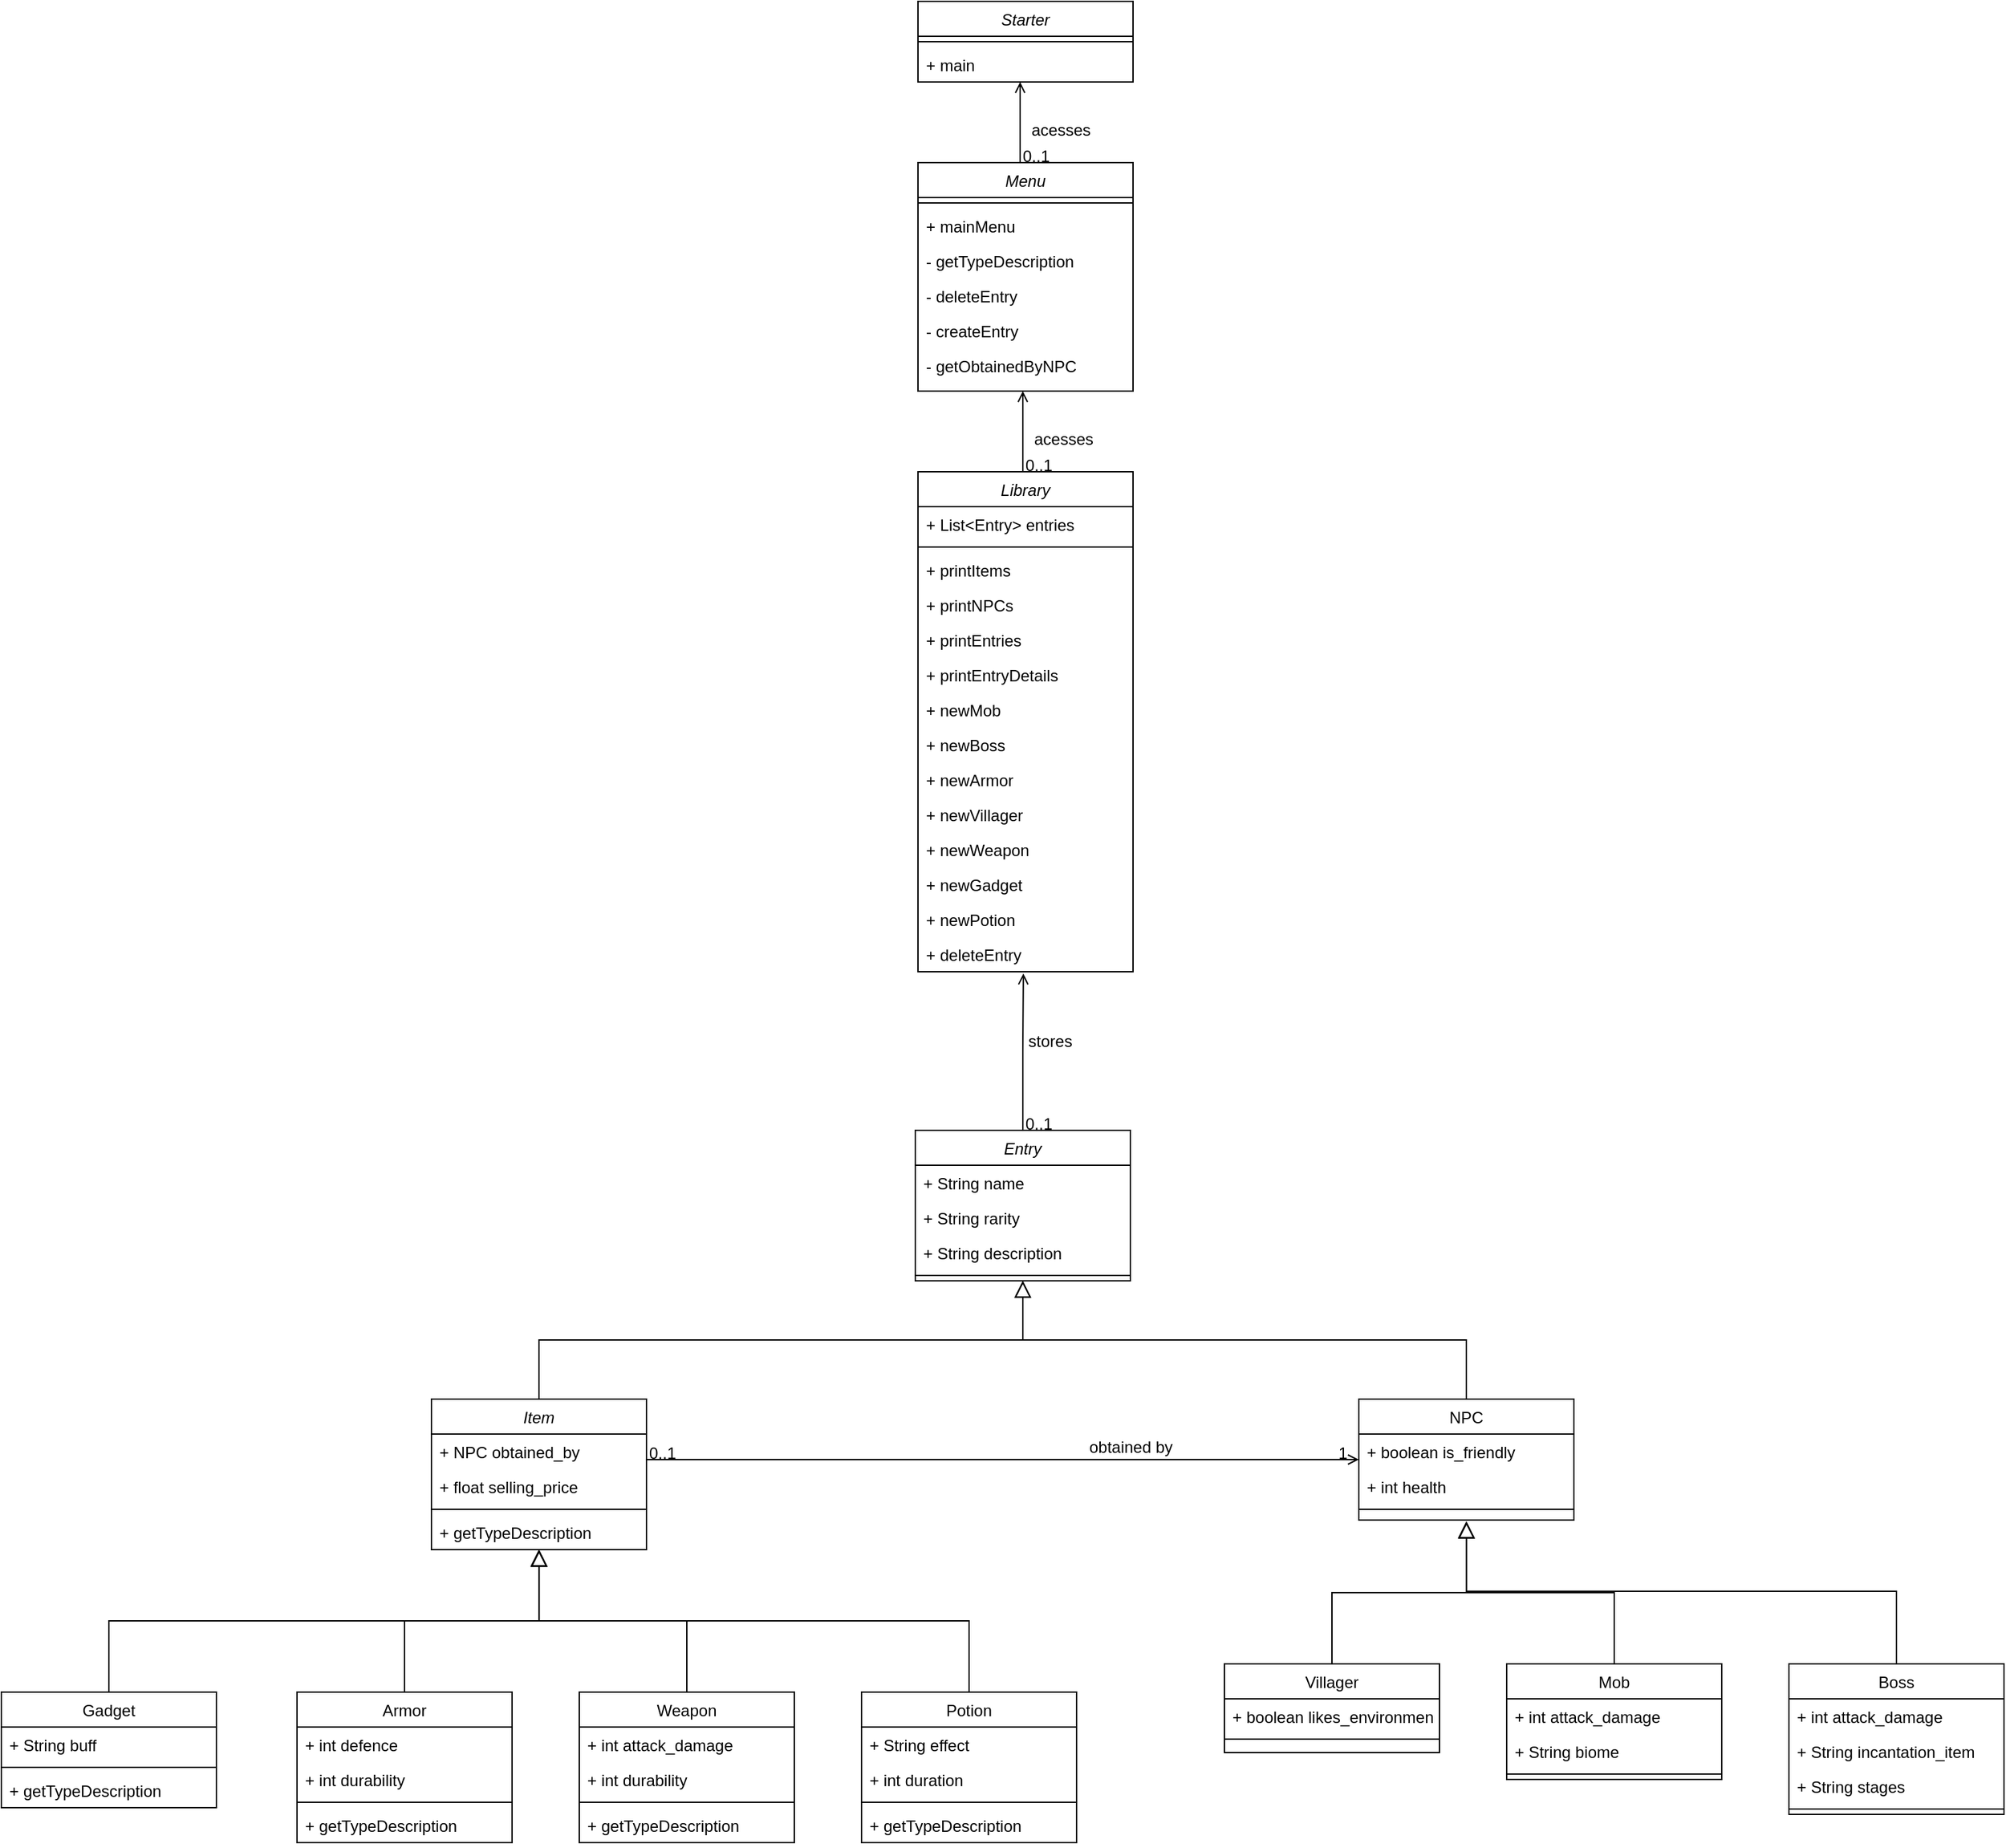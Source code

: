 <mxfile version="20.8.4" type="device"><diagram id="C5RBs43oDa-KdzZeNtuy" name="Page-1"><mxGraphModel dx="2353" dy="2010" grid="1" gridSize="10" guides="1" tooltips="1" connect="1" arrows="1" fold="1" page="1" pageScale="1" pageWidth="827" pageHeight="1169" math="0" shadow="0"><root><mxCell id="WIyWlLk6GJQsqaUBKTNV-0"/><mxCell id="WIyWlLk6GJQsqaUBKTNV-1" parent="WIyWlLk6GJQsqaUBKTNV-0"/><mxCell id="zkfFHV4jXpPFQw0GAbJ--0" value="Item" style="swimlane;fontStyle=2;align=center;verticalAlign=top;childLayout=stackLayout;horizontal=1;startSize=26;horizontalStack=0;resizeParent=1;resizeLast=0;collapsible=1;marginBottom=0;rounded=0;shadow=0;strokeWidth=1;" parent="WIyWlLk6GJQsqaUBKTNV-1" vertex="1"><mxGeometry x="220" y="500" width="160" height="112" as="geometry"><mxRectangle x="230" y="140" width="160" height="26" as="alternateBounds"/></mxGeometry></mxCell><mxCell id="zkfFHV4jXpPFQw0GAbJ--3" value="+ NPC obtained_by" style="text;align=left;verticalAlign=top;spacingLeft=4;spacingRight=4;overflow=hidden;rotatable=0;points=[[0,0.5],[1,0.5]];portConstraint=eastwest;rounded=0;shadow=0;html=0;" parent="zkfFHV4jXpPFQw0GAbJ--0" vertex="1"><mxGeometry y="26" width="160" height="26" as="geometry"/></mxCell><mxCell id="cBtVYRipqRbybCZdaQhx-9" value="+ float selling_price" style="text;align=left;verticalAlign=top;spacingLeft=4;spacingRight=4;overflow=hidden;rotatable=0;points=[[0,0.5],[1,0.5]];portConstraint=eastwest;rounded=0;shadow=0;html=0;" parent="zkfFHV4jXpPFQw0GAbJ--0" vertex="1"><mxGeometry y="52" width="160" height="26" as="geometry"/></mxCell><mxCell id="zkfFHV4jXpPFQw0GAbJ--4" value="" style="line;html=1;strokeWidth=1;align=left;verticalAlign=middle;spacingTop=-1;spacingLeft=3;spacingRight=3;rotatable=0;labelPosition=right;points=[];portConstraint=eastwest;" parent="zkfFHV4jXpPFQw0GAbJ--0" vertex="1"><mxGeometry y="78" width="160" height="8" as="geometry"/></mxCell><mxCell id="cBtVYRipqRbybCZdaQhx-77" value="+ getTypeDescription" style="text;align=left;verticalAlign=top;spacingLeft=4;spacingRight=4;overflow=hidden;rotatable=0;points=[[0,0.5],[1,0.5]];portConstraint=eastwest;rounded=0;shadow=0;html=0;" parent="zkfFHV4jXpPFQw0GAbJ--0" vertex="1"><mxGeometry y="86" width="160" height="26" as="geometry"/></mxCell><mxCell id="zkfFHV4jXpPFQw0GAbJ--6" value="Armor" style="swimlane;fontStyle=0;align=center;verticalAlign=top;childLayout=stackLayout;horizontal=1;startSize=26;horizontalStack=0;resizeParent=1;resizeLast=0;collapsible=1;marginBottom=0;rounded=0;shadow=0;strokeWidth=1;" parent="WIyWlLk6GJQsqaUBKTNV-1" vertex="1"><mxGeometry x="120" y="718" width="160" height="112" as="geometry"><mxRectangle x="120" y="360" width="160" height="26" as="alternateBounds"/></mxGeometry></mxCell><mxCell id="zkfFHV4jXpPFQw0GAbJ--7" value="+ int defence" style="text;align=left;verticalAlign=top;spacingLeft=4;spacingRight=4;overflow=hidden;rotatable=0;points=[[0,0.5],[1,0.5]];portConstraint=eastwest;" parent="zkfFHV4jXpPFQw0GAbJ--6" vertex="1"><mxGeometry y="26" width="160" height="26" as="geometry"/></mxCell><mxCell id="zkfFHV4jXpPFQw0GAbJ--8" value="+ int durability" style="text;align=left;verticalAlign=top;spacingLeft=4;spacingRight=4;overflow=hidden;rotatable=0;points=[[0,0.5],[1,0.5]];portConstraint=eastwest;rounded=0;shadow=0;html=0;" parent="zkfFHV4jXpPFQw0GAbJ--6" vertex="1"><mxGeometry y="52" width="160" height="26" as="geometry"/></mxCell><mxCell id="zkfFHV4jXpPFQw0GAbJ--9" value="" style="line;html=1;strokeWidth=1;align=left;verticalAlign=middle;spacingTop=-1;spacingLeft=3;spacingRight=3;rotatable=0;labelPosition=right;points=[];portConstraint=eastwest;" parent="zkfFHV4jXpPFQw0GAbJ--6" vertex="1"><mxGeometry y="78" width="160" height="8" as="geometry"/></mxCell><mxCell id="cBtVYRipqRbybCZdaQhx-80" value="+ getTypeDescription" style="text;align=left;verticalAlign=top;spacingLeft=4;spacingRight=4;overflow=hidden;rotatable=0;points=[[0,0.5],[1,0.5]];portConstraint=eastwest;rounded=0;shadow=0;html=0;" parent="zkfFHV4jXpPFQw0GAbJ--6" vertex="1"><mxGeometry y="86" width="160" height="26" as="geometry"/></mxCell><mxCell id="zkfFHV4jXpPFQw0GAbJ--12" value="" style="endArrow=block;endSize=10;endFill=0;shadow=0;strokeWidth=1;rounded=0;edgeStyle=elbowEdgeStyle;elbow=vertical;" parent="WIyWlLk6GJQsqaUBKTNV-1" source="zkfFHV4jXpPFQw0GAbJ--6" edge="1"><mxGeometry width="160" relative="1" as="geometry"><mxPoint x="200" y="635" as="sourcePoint"/><mxPoint x="300" y="612.0" as="targetPoint"/></mxGeometry></mxCell><mxCell id="zkfFHV4jXpPFQw0GAbJ--13" value="Weapon" style="swimlane;fontStyle=0;align=center;verticalAlign=top;childLayout=stackLayout;horizontal=1;startSize=26;horizontalStack=0;resizeParent=1;resizeLast=0;collapsible=1;marginBottom=0;rounded=0;shadow=0;strokeWidth=1;" parent="WIyWlLk6GJQsqaUBKTNV-1" vertex="1"><mxGeometry x="330" y="718" width="160" height="112" as="geometry"><mxRectangle x="340" y="380" width="170" height="26" as="alternateBounds"/></mxGeometry></mxCell><mxCell id="zkfFHV4jXpPFQw0GAbJ--14" value="+ int attack_damage" style="text;align=left;verticalAlign=top;spacingLeft=4;spacingRight=4;overflow=hidden;rotatable=0;points=[[0,0.5],[1,0.5]];portConstraint=eastwest;" parent="zkfFHV4jXpPFQw0GAbJ--13" vertex="1"><mxGeometry y="26" width="160" height="26" as="geometry"/></mxCell><mxCell id="cBtVYRipqRbybCZdaQhx-12" value="+ int durability" style="text;align=left;verticalAlign=top;spacingLeft=4;spacingRight=4;overflow=hidden;rotatable=0;points=[[0,0.5],[1,0.5]];portConstraint=eastwest;" parent="zkfFHV4jXpPFQw0GAbJ--13" vertex="1"><mxGeometry y="52" width="160" height="26" as="geometry"/></mxCell><mxCell id="zkfFHV4jXpPFQw0GAbJ--15" value="" style="line;html=1;strokeWidth=1;align=left;verticalAlign=middle;spacingTop=-1;spacingLeft=3;spacingRight=3;rotatable=0;labelPosition=right;points=[];portConstraint=eastwest;" parent="zkfFHV4jXpPFQw0GAbJ--13" vertex="1"><mxGeometry y="78" width="160" height="8" as="geometry"/></mxCell><mxCell id="cBtVYRipqRbybCZdaQhx-79" value="+ getTypeDescription" style="text;align=left;verticalAlign=top;spacingLeft=4;spacingRight=4;overflow=hidden;rotatable=0;points=[[0,0.5],[1,0.5]];portConstraint=eastwest;rounded=0;shadow=0;html=0;" parent="zkfFHV4jXpPFQw0GAbJ--13" vertex="1"><mxGeometry y="86" width="160" height="26" as="geometry"/></mxCell><mxCell id="zkfFHV4jXpPFQw0GAbJ--16" value="" style="endArrow=block;endSize=10;endFill=0;shadow=0;strokeWidth=1;rounded=0;edgeStyle=elbowEdgeStyle;elbow=vertical;" parent="WIyWlLk6GJQsqaUBKTNV-1" source="zkfFHV4jXpPFQw0GAbJ--13" edge="1"><mxGeometry width="160" relative="1" as="geometry"><mxPoint x="210" y="805" as="sourcePoint"/><mxPoint x="300" y="612.0" as="targetPoint"/></mxGeometry></mxCell><mxCell id="zkfFHV4jXpPFQw0GAbJ--17" value="NPC" style="swimlane;fontStyle=0;align=center;verticalAlign=top;childLayout=stackLayout;horizontal=1;startSize=26;horizontalStack=0;resizeParent=1;resizeLast=0;collapsible=1;marginBottom=0;rounded=0;shadow=0;strokeWidth=1;" parent="WIyWlLk6GJQsqaUBKTNV-1" vertex="1"><mxGeometry x="910" y="500" width="160" height="90" as="geometry"><mxRectangle x="550" y="140" width="160" height="26" as="alternateBounds"/></mxGeometry></mxCell><mxCell id="cBtVYRipqRbybCZdaQhx-35" value="+ boolean is_friendly" style="text;align=left;verticalAlign=top;spacingLeft=4;spacingRight=4;overflow=hidden;rotatable=0;points=[[0,0.5],[1,0.5]];portConstraint=eastwest;rounded=0;shadow=0;html=0;" parent="zkfFHV4jXpPFQw0GAbJ--17" vertex="1"><mxGeometry y="26" width="160" height="26" as="geometry"/></mxCell><mxCell id="zkfFHV4jXpPFQw0GAbJ--20" value="+ int health" style="text;align=left;verticalAlign=top;spacingLeft=4;spacingRight=4;overflow=hidden;rotatable=0;points=[[0,0.5],[1,0.5]];portConstraint=eastwest;rounded=0;shadow=0;html=0;" parent="zkfFHV4jXpPFQw0GAbJ--17" vertex="1"><mxGeometry y="52" width="160" height="26" as="geometry"/></mxCell><mxCell id="zkfFHV4jXpPFQw0GAbJ--23" value="" style="line;html=1;strokeWidth=1;align=left;verticalAlign=middle;spacingTop=-1;spacingLeft=3;spacingRight=3;rotatable=0;labelPosition=right;points=[];portConstraint=eastwest;" parent="zkfFHV4jXpPFQw0GAbJ--17" vertex="1"><mxGeometry y="78" width="160" height="8" as="geometry"/></mxCell><mxCell id="zkfFHV4jXpPFQw0GAbJ--26" value="" style="endArrow=open;shadow=0;strokeWidth=1;rounded=0;endFill=1;edgeStyle=elbowEdgeStyle;elbow=vertical;" parent="WIyWlLk6GJQsqaUBKTNV-1" source="zkfFHV4jXpPFQw0GAbJ--0" target="zkfFHV4jXpPFQw0GAbJ--17" edge="1"><mxGeometry x="0.5" y="41" relative="1" as="geometry"><mxPoint x="380" y="602" as="sourcePoint"/><mxPoint x="540" y="602" as="targetPoint"/><mxPoint x="-40" y="32" as="offset"/></mxGeometry></mxCell><mxCell id="zkfFHV4jXpPFQw0GAbJ--27" value="0..1" style="resizable=0;align=left;verticalAlign=bottom;labelBackgroundColor=none;fontSize=12;" parent="zkfFHV4jXpPFQw0GAbJ--26" connectable="0" vertex="1"><mxGeometry x="-1" relative="1" as="geometry"><mxPoint y="4" as="offset"/></mxGeometry></mxCell><mxCell id="zkfFHV4jXpPFQw0GAbJ--28" value="1" style="resizable=0;align=right;verticalAlign=bottom;labelBackgroundColor=none;fontSize=12;" parent="zkfFHV4jXpPFQw0GAbJ--26" connectable="0" vertex="1"><mxGeometry x="1" relative="1" as="geometry"><mxPoint x="-7" y="4" as="offset"/></mxGeometry></mxCell><mxCell id="zkfFHV4jXpPFQw0GAbJ--29" value="obtained by" style="text;html=1;resizable=0;points=[];;align=center;verticalAlign=middle;labelBackgroundColor=none;rounded=0;shadow=0;strokeWidth=1;fontSize=12;" parent="zkfFHV4jXpPFQw0GAbJ--26" vertex="1" connectable="0"><mxGeometry x="0.5" y="49" relative="1" as="geometry"><mxPoint x="-38" y="40" as="offset"/></mxGeometry></mxCell><mxCell id="cBtVYRipqRbybCZdaQhx-0" value="Potion" style="swimlane;fontStyle=0;align=center;verticalAlign=top;childLayout=stackLayout;horizontal=1;startSize=26;horizontalStack=0;resizeParent=1;resizeLast=0;collapsible=1;marginBottom=0;rounded=0;shadow=0;strokeWidth=1;" parent="WIyWlLk6GJQsqaUBKTNV-1" vertex="1"><mxGeometry x="540" y="718" width="160" height="112" as="geometry"><mxRectangle x="340" y="380" width="170" height="26" as="alternateBounds"/></mxGeometry></mxCell><mxCell id="cBtVYRipqRbybCZdaQhx-1" value="+ String effect" style="text;align=left;verticalAlign=top;spacingLeft=4;spacingRight=4;overflow=hidden;rotatable=0;points=[[0,0.5],[1,0.5]];portConstraint=eastwest;" parent="cBtVYRipqRbybCZdaQhx-0" vertex="1"><mxGeometry y="26" width="160" height="26" as="geometry"/></mxCell><mxCell id="cBtVYRipqRbybCZdaQhx-10" value="+ int duration" style="text;align=left;verticalAlign=top;spacingLeft=4;spacingRight=4;overflow=hidden;rotatable=0;points=[[0,0.5],[1,0.5]];portConstraint=eastwest;" parent="cBtVYRipqRbybCZdaQhx-0" vertex="1"><mxGeometry y="52" width="160" height="26" as="geometry"/></mxCell><mxCell id="cBtVYRipqRbybCZdaQhx-2" value="" style="line;html=1;strokeWidth=1;align=left;verticalAlign=middle;spacingTop=-1;spacingLeft=3;spacingRight=3;rotatable=0;labelPosition=right;points=[];portConstraint=eastwest;" parent="cBtVYRipqRbybCZdaQhx-0" vertex="1"><mxGeometry y="78" width="160" height="8" as="geometry"/></mxCell><mxCell id="cBtVYRipqRbybCZdaQhx-78" value="+ getTypeDescription" style="text;align=left;verticalAlign=top;spacingLeft=4;spacingRight=4;overflow=hidden;rotatable=0;points=[[0,0.5],[1,0.5]];portConstraint=eastwest;rounded=0;shadow=0;html=0;" parent="cBtVYRipqRbybCZdaQhx-0" vertex="1"><mxGeometry y="86" width="160" height="26" as="geometry"/></mxCell><mxCell id="cBtVYRipqRbybCZdaQhx-3" value="Gadget" style="swimlane;fontStyle=0;align=center;verticalAlign=top;childLayout=stackLayout;horizontal=1;startSize=26;horizontalStack=0;resizeParent=1;resizeLast=0;collapsible=1;marginBottom=0;rounded=0;shadow=0;strokeWidth=1;" parent="WIyWlLk6GJQsqaUBKTNV-1" vertex="1"><mxGeometry x="-100" y="718" width="160" height="86" as="geometry"><mxRectangle x="340" y="380" width="170" height="26" as="alternateBounds"/></mxGeometry></mxCell><mxCell id="cBtVYRipqRbybCZdaQhx-4" value="+ String buff" style="text;align=left;verticalAlign=top;spacingLeft=4;spacingRight=4;overflow=hidden;rotatable=0;points=[[0,0.5],[1,0.5]];portConstraint=eastwest;" parent="cBtVYRipqRbybCZdaQhx-3" vertex="1"><mxGeometry y="26" width="160" height="26" as="geometry"/></mxCell><mxCell id="cBtVYRipqRbybCZdaQhx-5" value="" style="line;html=1;strokeWidth=1;align=left;verticalAlign=middle;spacingTop=-1;spacingLeft=3;spacingRight=3;rotatable=0;labelPosition=right;points=[];portConstraint=eastwest;" parent="cBtVYRipqRbybCZdaQhx-3" vertex="1"><mxGeometry y="52" width="160" height="8" as="geometry"/></mxCell><mxCell id="cBtVYRipqRbybCZdaQhx-82" value="+ getTypeDescription" style="text;align=left;verticalAlign=top;spacingLeft=4;spacingRight=4;overflow=hidden;rotatable=0;points=[[0,0.5],[1,0.5]];portConstraint=eastwest;rounded=0;shadow=0;html=0;" parent="cBtVYRipqRbybCZdaQhx-3" vertex="1"><mxGeometry y="60" width="160" height="26" as="geometry"/></mxCell><mxCell id="cBtVYRipqRbybCZdaQhx-6" value="" style="endArrow=block;endSize=10;endFill=0;shadow=0;strokeWidth=1;rounded=0;edgeStyle=elbowEdgeStyle;elbow=vertical;exitX=0.5;exitY=0;exitDx=0;exitDy=0;" parent="WIyWlLk6GJQsqaUBKTNV-1" source="cBtVYRipqRbybCZdaQhx-3" edge="1"><mxGeometry width="160" relative="1" as="geometry"><mxPoint x="210" y="728" as="sourcePoint"/><mxPoint x="300" y="612.0" as="targetPoint"/></mxGeometry></mxCell><mxCell id="cBtVYRipqRbybCZdaQhx-7" value="" style="endArrow=block;endSize=10;endFill=0;shadow=0;strokeWidth=1;rounded=0;edgeStyle=elbowEdgeStyle;elbow=vertical;exitX=0.5;exitY=0;exitDx=0;exitDy=0;entryX=0.501;entryY=1.01;entryDx=0;entryDy=0;entryPerimeter=0;" parent="WIyWlLk6GJQsqaUBKTNV-1" source="cBtVYRipqRbybCZdaQhx-0" edge="1"><mxGeometry width="160" relative="1" as="geometry"><mxPoint x="420" y="726" as="sourcePoint"/><mxPoint x="300.16" y="612.26" as="targetPoint"/></mxGeometry></mxCell><mxCell id="cBtVYRipqRbybCZdaQhx-14" value="Villager" style="swimlane;fontStyle=0;align=center;verticalAlign=top;childLayout=stackLayout;horizontal=1;startSize=26;horizontalStack=0;resizeParent=1;resizeLast=0;collapsible=1;marginBottom=0;rounded=0;shadow=0;strokeWidth=1;" parent="WIyWlLk6GJQsqaUBKTNV-1" vertex="1"><mxGeometry x="810" y="697" width="160" height="66" as="geometry"><mxRectangle x="120" y="360" width="160" height="26" as="alternateBounds"/></mxGeometry></mxCell><mxCell id="cBtVYRipqRbybCZdaQhx-16" value="+ boolean likes_environment" style="text;align=left;verticalAlign=top;spacingLeft=4;spacingRight=4;overflow=hidden;rotatable=0;points=[[0,0.5],[1,0.5]];portConstraint=eastwest;rounded=0;shadow=0;html=0;" parent="cBtVYRipqRbybCZdaQhx-14" vertex="1"><mxGeometry y="26" width="160" height="26" as="geometry"/></mxCell><mxCell id="cBtVYRipqRbybCZdaQhx-17" value="" style="line;html=1;strokeWidth=1;align=left;verticalAlign=middle;spacingTop=-1;spacingLeft=3;spacingRight=3;rotatable=0;labelPosition=right;points=[];portConstraint=eastwest;" parent="cBtVYRipqRbybCZdaQhx-14" vertex="1"><mxGeometry y="52" width="160" height="8" as="geometry"/></mxCell><mxCell id="cBtVYRipqRbybCZdaQhx-18" value="" style="endArrow=block;endSize=10;endFill=0;shadow=0;strokeWidth=1;rounded=0;edgeStyle=elbowEdgeStyle;elbow=vertical;" parent="WIyWlLk6GJQsqaUBKTNV-1" source="cBtVYRipqRbybCZdaQhx-14" edge="1"><mxGeometry width="160" relative="1" as="geometry"><mxPoint x="890" y="540" as="sourcePoint"/><mxPoint x="990" y="591.0" as="targetPoint"/></mxGeometry></mxCell><mxCell id="cBtVYRipqRbybCZdaQhx-19" value="Mob" style="swimlane;fontStyle=0;align=center;verticalAlign=top;childLayout=stackLayout;horizontal=1;startSize=26;horizontalStack=0;resizeParent=1;resizeLast=0;collapsible=1;marginBottom=0;rounded=0;shadow=0;strokeWidth=1;" parent="WIyWlLk6GJQsqaUBKTNV-1" vertex="1"><mxGeometry x="1020" y="697" width="160" height="86" as="geometry"><mxRectangle x="340" y="380" width="170" height="26" as="alternateBounds"/></mxGeometry></mxCell><mxCell id="cBtVYRipqRbybCZdaQhx-20" value="+ int attack_damage" style="text;align=left;verticalAlign=top;spacingLeft=4;spacingRight=4;overflow=hidden;rotatable=0;points=[[0,0.5],[1,0.5]];portConstraint=eastwest;" parent="cBtVYRipqRbybCZdaQhx-19" vertex="1"><mxGeometry y="26" width="160" height="26" as="geometry"/></mxCell><mxCell id="cBtVYRipqRbybCZdaQhx-34" value="+ String biome" style="text;align=left;verticalAlign=top;spacingLeft=4;spacingRight=4;overflow=hidden;rotatable=0;points=[[0,0.5],[1,0.5]];portConstraint=eastwest;" parent="cBtVYRipqRbybCZdaQhx-19" vertex="1"><mxGeometry y="52" width="160" height="26" as="geometry"/></mxCell><mxCell id="cBtVYRipqRbybCZdaQhx-22" value="" style="line;html=1;strokeWidth=1;align=left;verticalAlign=middle;spacingTop=-1;spacingLeft=3;spacingRight=3;rotatable=0;labelPosition=right;points=[];portConstraint=eastwest;" parent="cBtVYRipqRbybCZdaQhx-19" vertex="1"><mxGeometry y="78" width="160" height="8" as="geometry"/></mxCell><mxCell id="cBtVYRipqRbybCZdaQhx-23" value="" style="endArrow=block;endSize=10;endFill=0;shadow=0;strokeWidth=1;rounded=0;edgeStyle=elbowEdgeStyle;elbow=vertical;" parent="WIyWlLk6GJQsqaUBKTNV-1" source="cBtVYRipqRbybCZdaQhx-19" edge="1"><mxGeometry width="160" relative="1" as="geometry"><mxPoint x="900" y="710" as="sourcePoint"/><mxPoint x="990" y="591.0" as="targetPoint"/></mxGeometry></mxCell><mxCell id="cBtVYRipqRbybCZdaQhx-24" value="Boss" style="swimlane;fontStyle=0;align=center;verticalAlign=top;childLayout=stackLayout;horizontal=1;startSize=26;horizontalStack=0;resizeParent=1;resizeLast=0;collapsible=1;marginBottom=0;rounded=0;shadow=0;strokeWidth=1;" parent="WIyWlLk6GJQsqaUBKTNV-1" vertex="1"><mxGeometry x="1230" y="697" width="160" height="112" as="geometry"><mxRectangle x="340" y="380" width="170" height="26" as="alternateBounds"/></mxGeometry></mxCell><mxCell id="cBtVYRipqRbybCZdaQhx-25" value="+ int attack_damage" style="text;align=left;verticalAlign=top;spacingLeft=4;spacingRight=4;overflow=hidden;rotatable=0;points=[[0,0.5],[1,0.5]];portConstraint=eastwest;" parent="cBtVYRipqRbybCZdaQhx-24" vertex="1"><mxGeometry y="26" width="160" height="26" as="geometry"/></mxCell><mxCell id="cBtVYRipqRbybCZdaQhx-26" value="+ String incantation_item" style="text;align=left;verticalAlign=top;spacingLeft=4;spacingRight=4;overflow=hidden;rotatable=0;points=[[0,0.5],[1,0.5]];portConstraint=eastwest;" parent="cBtVYRipqRbybCZdaQhx-24" vertex="1"><mxGeometry y="52" width="160" height="26" as="geometry"/></mxCell><mxCell id="cBtVYRipqRbybCZdaQhx-37" value="+ String stages" style="text;align=left;verticalAlign=top;spacingLeft=4;spacingRight=4;overflow=hidden;rotatable=0;points=[[0,0.5],[1,0.5]];portConstraint=eastwest;" parent="cBtVYRipqRbybCZdaQhx-24" vertex="1"><mxGeometry y="78" width="160" height="26" as="geometry"/></mxCell><mxCell id="cBtVYRipqRbybCZdaQhx-27" value="" style="line;html=1;strokeWidth=1;align=left;verticalAlign=middle;spacingTop=-1;spacingLeft=3;spacingRight=3;rotatable=0;labelPosition=right;points=[];portConstraint=eastwest;" parent="cBtVYRipqRbybCZdaQhx-24" vertex="1"><mxGeometry y="104" width="160" height="8" as="geometry"/></mxCell><mxCell id="cBtVYRipqRbybCZdaQhx-32" value="" style="endArrow=block;endSize=10;endFill=0;shadow=0;strokeWidth=1;rounded=0;edgeStyle=elbowEdgeStyle;elbow=vertical;exitX=0.5;exitY=0;exitDx=0;exitDy=0;entryX=0.501;entryY=1.01;entryDx=0;entryDy=0;entryPerimeter=0;" parent="WIyWlLk6GJQsqaUBKTNV-1" source="cBtVYRipqRbybCZdaQhx-24" edge="1"><mxGeometry width="160" relative="1" as="geometry"><mxPoint x="1110" y="705" as="sourcePoint"/><mxPoint x="990.16" y="591.26" as="targetPoint"/><Array as="points"><mxPoint x="1225" y="643"/></Array></mxGeometry></mxCell><mxCell id="cBtVYRipqRbybCZdaQhx-46" value="Library" style="swimlane;fontStyle=2;align=center;verticalAlign=top;childLayout=stackLayout;horizontal=1;startSize=26;horizontalStack=0;resizeParent=1;resizeLast=0;collapsible=1;marginBottom=0;rounded=0;shadow=0;strokeWidth=1;" parent="WIyWlLk6GJQsqaUBKTNV-1" vertex="1"><mxGeometry x="582" y="-190" width="160" height="372" as="geometry"><mxRectangle x="230" y="140" width="160" height="26" as="alternateBounds"/></mxGeometry></mxCell><mxCell id="HXsiPpqc7xu4P2TMVK9j-1" value="+ List&lt;Entry&gt; entries" style="text;align=left;verticalAlign=top;spacingLeft=4;spacingRight=4;overflow=hidden;rotatable=0;points=[[0,0.5],[1,0.5]];portConstraint=eastwest;rounded=0;shadow=0;html=0;" vertex="1" parent="cBtVYRipqRbybCZdaQhx-46"><mxGeometry y="26" width="160" height="26" as="geometry"/></mxCell><mxCell id="cBtVYRipqRbybCZdaQhx-52" value="" style="line;html=1;strokeWidth=1;align=left;verticalAlign=middle;spacingTop=-1;spacingLeft=3;spacingRight=3;rotatable=0;labelPosition=right;points=[];portConstraint=eastwest;" parent="cBtVYRipqRbybCZdaQhx-46" vertex="1"><mxGeometry y="52" width="160" height="8" as="geometry"/></mxCell><mxCell id="cBtVYRipqRbybCZdaQhx-51" value="+ printItems" style="text;align=left;verticalAlign=top;spacingLeft=4;spacingRight=4;overflow=hidden;rotatable=0;points=[[0,0.5],[1,0.5]];portConstraint=eastwest;rounded=0;shadow=0;html=0;" parent="cBtVYRipqRbybCZdaQhx-46" vertex="1"><mxGeometry y="60" width="160" height="26" as="geometry"/></mxCell><mxCell id="cBtVYRipqRbybCZdaQhx-56" value="+ printNPCs" style="text;align=left;verticalAlign=top;spacingLeft=4;spacingRight=4;overflow=hidden;rotatable=0;points=[[0,0.5],[1,0.5]];portConstraint=eastwest;rounded=0;shadow=0;html=0;" parent="cBtVYRipqRbybCZdaQhx-46" vertex="1"><mxGeometry y="86" width="160" height="26" as="geometry"/></mxCell><mxCell id="HXsiPpqc7xu4P2TMVK9j-3" value="+ printEntries" style="text;align=left;verticalAlign=top;spacingLeft=4;spacingRight=4;overflow=hidden;rotatable=0;points=[[0,0.5],[1,0.5]];portConstraint=eastwest;rounded=0;shadow=0;html=0;" vertex="1" parent="cBtVYRipqRbybCZdaQhx-46"><mxGeometry y="112" width="160" height="26" as="geometry"/></mxCell><mxCell id="cBtVYRipqRbybCZdaQhx-57" value="+ printEntryDetails" style="text;align=left;verticalAlign=top;spacingLeft=4;spacingRight=4;overflow=hidden;rotatable=0;points=[[0,0.5],[1,0.5]];portConstraint=eastwest;rounded=0;shadow=0;html=0;" parent="cBtVYRipqRbybCZdaQhx-46" vertex="1"><mxGeometry y="138" width="160" height="26" as="geometry"/></mxCell><mxCell id="HXsiPpqc7xu4P2TMVK9j-4" value="+ newMob" style="text;align=left;verticalAlign=top;spacingLeft=4;spacingRight=4;overflow=hidden;rotatable=0;points=[[0,0.5],[1,0.5]];portConstraint=eastwest;rounded=0;shadow=0;html=0;" vertex="1" parent="cBtVYRipqRbybCZdaQhx-46"><mxGeometry y="164" width="160" height="26" as="geometry"/></mxCell><mxCell id="HXsiPpqc7xu4P2TMVK9j-5" value="+ newBoss" style="text;align=left;verticalAlign=top;spacingLeft=4;spacingRight=4;overflow=hidden;rotatable=0;points=[[0,0.5],[1,0.5]];portConstraint=eastwest;rounded=0;shadow=0;html=0;" vertex="1" parent="cBtVYRipqRbybCZdaQhx-46"><mxGeometry y="190" width="160" height="26" as="geometry"/></mxCell><mxCell id="HXsiPpqc7xu4P2TMVK9j-6" value="+ newArmor" style="text;align=left;verticalAlign=top;spacingLeft=4;spacingRight=4;overflow=hidden;rotatable=0;points=[[0,0.5],[1,0.5]];portConstraint=eastwest;rounded=0;shadow=0;html=0;" vertex="1" parent="cBtVYRipqRbybCZdaQhx-46"><mxGeometry y="216" width="160" height="26" as="geometry"/></mxCell><mxCell id="cBtVYRipqRbybCZdaQhx-58" value="+ newVillager" style="text;align=left;verticalAlign=top;spacingLeft=4;spacingRight=4;overflow=hidden;rotatable=0;points=[[0,0.5],[1,0.5]];portConstraint=eastwest;rounded=0;shadow=0;html=0;" parent="cBtVYRipqRbybCZdaQhx-46" vertex="1"><mxGeometry y="242" width="160" height="26" as="geometry"/></mxCell><mxCell id="cBtVYRipqRbybCZdaQhx-59" value="+ newWeapon" style="text;align=left;verticalAlign=top;spacingLeft=4;spacingRight=4;overflow=hidden;rotatable=0;points=[[0,0.5],[1,0.5]];portConstraint=eastwest;rounded=0;shadow=0;html=0;" parent="cBtVYRipqRbybCZdaQhx-46" vertex="1"><mxGeometry y="268" width="160" height="26" as="geometry"/></mxCell><mxCell id="HXsiPpqc7xu4P2TMVK9j-2" value="+ newGadget" style="text;align=left;verticalAlign=top;spacingLeft=4;spacingRight=4;overflow=hidden;rotatable=0;points=[[0,0.5],[1,0.5]];portConstraint=eastwest;rounded=0;shadow=0;html=0;" vertex="1" parent="cBtVYRipqRbybCZdaQhx-46"><mxGeometry y="294" width="160" height="26" as="geometry"/></mxCell><mxCell id="HXsiPpqc7xu4P2TMVK9j-7" value="+ newPotion" style="text;align=left;verticalAlign=top;spacingLeft=4;spacingRight=4;overflow=hidden;rotatable=0;points=[[0,0.5],[1,0.5]];portConstraint=eastwest;rounded=0;shadow=0;html=0;" vertex="1" parent="cBtVYRipqRbybCZdaQhx-46"><mxGeometry y="320" width="160" height="26" as="geometry"/></mxCell><mxCell id="HXsiPpqc7xu4P2TMVK9j-0" value="+ deleteEntry" style="text;align=left;verticalAlign=top;spacingLeft=4;spacingRight=4;overflow=hidden;rotatable=0;points=[[0,0.5],[1,0.5]];portConstraint=eastwest;rounded=0;shadow=0;html=0;" vertex="1" parent="cBtVYRipqRbybCZdaQhx-46"><mxGeometry y="346" width="160" height="26" as="geometry"/></mxCell><mxCell id="cBtVYRipqRbybCZdaQhx-60" value="" style="endArrow=open;shadow=0;strokeWidth=1;rounded=0;endFill=1;edgeStyle=elbowEdgeStyle;elbow=vertical;exitX=0.5;exitY=0;exitDx=0;exitDy=0;entryX=0.49;entryY=1.051;entryDx=0;entryDy=0;entryPerimeter=0;" parent="WIyWlLk6GJQsqaUBKTNV-1" source="cBtVYRipqRbybCZdaQhx-68" target="HXsiPpqc7xu4P2TMVK9j-0" edge="1"><mxGeometry x="0.5" y="41" relative="1" as="geometry"><mxPoint x="650" y="370" as="sourcePoint"/><mxPoint x="661" y="200" as="targetPoint"/><mxPoint x="-40" y="32" as="offset"/></mxGeometry></mxCell><mxCell id="cBtVYRipqRbybCZdaQhx-61" value="0..1" style="resizable=0;align=left;verticalAlign=bottom;labelBackgroundColor=none;fontSize=12;" parent="cBtVYRipqRbybCZdaQhx-60" connectable="0" vertex="1"><mxGeometry x="-1" relative="1" as="geometry"><mxPoint y="4" as="offset"/></mxGeometry></mxCell><mxCell id="cBtVYRipqRbybCZdaQhx-63" value="stores" style="text;html=1;resizable=0;points=[];;align=center;verticalAlign=middle;labelBackgroundColor=none;rounded=0;shadow=0;strokeWidth=1;fontSize=12;" parent="cBtVYRipqRbybCZdaQhx-60" vertex="1" connectable="0"><mxGeometry x="0.5" y="49" relative="1" as="geometry"><mxPoint x="68" y="21" as="offset"/></mxGeometry></mxCell><mxCell id="cBtVYRipqRbybCZdaQhx-68" value="Entry" style="swimlane;fontStyle=2;align=center;verticalAlign=top;childLayout=stackLayout;horizontal=1;startSize=26;horizontalStack=0;resizeParent=1;resizeLast=0;collapsible=1;marginBottom=0;rounded=0;shadow=0;strokeWidth=1;" parent="WIyWlLk6GJQsqaUBKTNV-1" vertex="1"><mxGeometry x="580" y="300" width="160" height="112" as="geometry"><mxRectangle x="230" y="140" width="160" height="26" as="alternateBounds"/></mxGeometry></mxCell><mxCell id="cBtVYRipqRbybCZdaQhx-69" value="+ String name" style="text;align=left;verticalAlign=top;spacingLeft=4;spacingRight=4;overflow=hidden;rotatable=0;points=[[0,0.5],[1,0.5]];portConstraint=eastwest;" parent="cBtVYRipqRbybCZdaQhx-68" vertex="1"><mxGeometry y="26" width="160" height="26" as="geometry"/></mxCell><mxCell id="cBtVYRipqRbybCZdaQhx-70" value="+ String rarity" style="text;align=left;verticalAlign=top;spacingLeft=4;spacingRight=4;overflow=hidden;rotatable=0;points=[[0,0.5],[1,0.5]];portConstraint=eastwest;rounded=0;shadow=0;html=0;" parent="cBtVYRipqRbybCZdaQhx-68" vertex="1"><mxGeometry y="52" width="160" height="26" as="geometry"/></mxCell><mxCell id="cBtVYRipqRbybCZdaQhx-73" value="+ String description" style="text;align=left;verticalAlign=top;spacingLeft=4;spacingRight=4;overflow=hidden;rotatable=0;points=[[0,0.5],[1,0.5]];portConstraint=eastwest;rounded=0;shadow=0;html=0;" parent="cBtVYRipqRbybCZdaQhx-68" vertex="1"><mxGeometry y="78" width="160" height="26" as="geometry"/></mxCell><mxCell id="cBtVYRipqRbybCZdaQhx-74" value="" style="line;html=1;strokeWidth=1;align=left;verticalAlign=middle;spacingTop=-1;spacingLeft=3;spacingRight=3;rotatable=0;labelPosition=right;points=[];portConstraint=eastwest;" parent="cBtVYRipqRbybCZdaQhx-68" vertex="1"><mxGeometry y="104" width="160" height="8" as="geometry"/></mxCell><mxCell id="cBtVYRipqRbybCZdaQhx-75" value="" style="endArrow=block;endSize=10;endFill=0;shadow=0;strokeWidth=1;rounded=0;edgeStyle=elbowEdgeStyle;elbow=vertical;exitX=0.5;exitY=0;exitDx=0;exitDy=0;entryX=0.5;entryY=1;entryDx=0;entryDy=0;" parent="WIyWlLk6GJQsqaUBKTNV-1" source="zkfFHV4jXpPFQw0GAbJ--0" target="cBtVYRipqRbybCZdaQhx-68" edge="1"><mxGeometry width="160" relative="1" as="geometry"><mxPoint x="630.0" y="780" as="sourcePoint"/><mxPoint x="310.16" y="674.26" as="targetPoint"/></mxGeometry></mxCell><mxCell id="cBtVYRipqRbybCZdaQhx-76" value="" style="endArrow=block;endSize=10;endFill=0;shadow=0;strokeWidth=1;rounded=0;edgeStyle=elbowEdgeStyle;elbow=vertical;exitX=0.5;exitY=0;exitDx=0;exitDy=0;entryX=0.5;entryY=1;entryDx=0;entryDy=0;" parent="WIyWlLk6GJQsqaUBKTNV-1" source="zkfFHV4jXpPFQw0GAbJ--17" target="cBtVYRipqRbybCZdaQhx-68" edge="1"><mxGeometry width="160" relative="1" as="geometry"><mxPoint x="310" y="510" as="sourcePoint"/><mxPoint x="660" y="420" as="targetPoint"/></mxGeometry></mxCell><mxCell id="HXsiPpqc7xu4P2TMVK9j-9" value="Menu" style="swimlane;fontStyle=2;align=center;verticalAlign=top;childLayout=stackLayout;horizontal=1;startSize=26;horizontalStack=0;resizeParent=1;resizeLast=0;collapsible=1;marginBottom=0;rounded=0;shadow=0;strokeWidth=1;" vertex="1" parent="WIyWlLk6GJQsqaUBKTNV-1"><mxGeometry x="582" y="-420" width="160" height="170" as="geometry"><mxRectangle x="230" y="140" width="160" height="26" as="alternateBounds"/></mxGeometry></mxCell><mxCell id="HXsiPpqc7xu4P2TMVK9j-11" value="" style="line;html=1;strokeWidth=1;align=left;verticalAlign=middle;spacingTop=-1;spacingLeft=3;spacingRight=3;rotatable=0;labelPosition=right;points=[];portConstraint=eastwest;" vertex="1" parent="HXsiPpqc7xu4P2TMVK9j-9"><mxGeometry y="26" width="160" height="8" as="geometry"/></mxCell><mxCell id="HXsiPpqc7xu4P2TMVK9j-19" value="+ mainMenu" style="text;align=left;verticalAlign=top;spacingLeft=4;spacingRight=4;overflow=hidden;rotatable=0;points=[[0,0.5],[1,0.5]];portConstraint=eastwest;rounded=0;shadow=0;html=0;" vertex="1" parent="HXsiPpqc7xu4P2TMVK9j-9"><mxGeometry y="34" width="160" height="26" as="geometry"/></mxCell><mxCell id="HXsiPpqc7xu4P2TMVK9j-21" value="- getTypeDescription" style="text;align=left;verticalAlign=top;spacingLeft=4;spacingRight=4;overflow=hidden;rotatable=0;points=[[0,0.5],[1,0.5]];portConstraint=eastwest;rounded=0;shadow=0;html=0;" vertex="1" parent="HXsiPpqc7xu4P2TMVK9j-9"><mxGeometry y="60" width="160" height="26" as="geometry"/></mxCell><mxCell id="HXsiPpqc7xu4P2TMVK9j-22" value="- deleteEntry" style="text;align=left;verticalAlign=top;spacingLeft=4;spacingRight=4;overflow=hidden;rotatable=0;points=[[0,0.5],[1,0.5]];portConstraint=eastwest;rounded=0;shadow=0;html=0;" vertex="1" parent="HXsiPpqc7xu4P2TMVK9j-9"><mxGeometry y="86" width="160" height="26" as="geometry"/></mxCell><mxCell id="HXsiPpqc7xu4P2TMVK9j-24" value="- createEntry" style="text;align=left;verticalAlign=top;spacingLeft=4;spacingRight=4;overflow=hidden;rotatable=0;points=[[0,0.5],[1,0.5]];portConstraint=eastwest;rounded=0;shadow=0;html=0;" vertex="1" parent="HXsiPpqc7xu4P2TMVK9j-9"><mxGeometry y="112" width="160" height="26" as="geometry"/></mxCell><mxCell id="HXsiPpqc7xu4P2TMVK9j-25" value="- getObtainedByNPC" style="text;align=left;verticalAlign=top;spacingLeft=4;spacingRight=4;overflow=hidden;rotatable=0;points=[[0,0.5],[1,0.5]];portConstraint=eastwest;rounded=0;shadow=0;html=0;" vertex="1" parent="HXsiPpqc7xu4P2TMVK9j-9"><mxGeometry y="138" width="160" height="26" as="geometry"/></mxCell><mxCell id="HXsiPpqc7xu4P2TMVK9j-26" value="" style="endArrow=open;shadow=0;strokeWidth=1;rounded=0;endFill=1;edgeStyle=elbowEdgeStyle;elbow=vertical;" edge="1" parent="HXsiPpqc7xu4P2TMVK9j-9"><mxGeometry x="0.5" y="41" relative="1" as="geometry"><mxPoint x="78" y="230" as="sourcePoint"/><mxPoint x="78" y="170" as="targetPoint"/><mxPoint x="-40" y="32" as="offset"/></mxGeometry></mxCell><mxCell id="HXsiPpqc7xu4P2TMVK9j-27" value="0..1" style="resizable=0;align=left;verticalAlign=bottom;labelBackgroundColor=none;fontSize=12;" connectable="0" vertex="1" parent="HXsiPpqc7xu4P2TMVK9j-26"><mxGeometry x="-1" relative="1" as="geometry"><mxPoint y="4" as="offset"/></mxGeometry></mxCell><mxCell id="HXsiPpqc7xu4P2TMVK9j-28" value="acesses" style="text;html=1;resizable=0;points=[];;align=center;verticalAlign=middle;labelBackgroundColor=none;rounded=0;shadow=0;strokeWidth=1;fontSize=12;" vertex="1" connectable="0" parent="HXsiPpqc7xu4P2TMVK9j-26"><mxGeometry x="0.5" y="49" relative="1" as="geometry"><mxPoint x="79" y="21" as="offset"/></mxGeometry></mxCell><mxCell id="HXsiPpqc7xu4P2TMVK9j-29" value="Starter" style="swimlane;fontStyle=2;align=center;verticalAlign=top;childLayout=stackLayout;horizontal=1;startSize=26;horizontalStack=0;resizeParent=1;resizeLast=0;collapsible=1;marginBottom=0;rounded=0;shadow=0;strokeWidth=1;" vertex="1" parent="WIyWlLk6GJQsqaUBKTNV-1"><mxGeometry x="582" y="-540" width="160" height="60" as="geometry"><mxRectangle x="230" y="140" width="160" height="26" as="alternateBounds"/></mxGeometry></mxCell><mxCell id="HXsiPpqc7xu4P2TMVK9j-30" value="" style="line;html=1;strokeWidth=1;align=left;verticalAlign=middle;spacingTop=-1;spacingLeft=3;spacingRight=3;rotatable=0;labelPosition=right;points=[];portConstraint=eastwest;" vertex="1" parent="HXsiPpqc7xu4P2TMVK9j-29"><mxGeometry y="26" width="160" height="8" as="geometry"/></mxCell><mxCell id="HXsiPpqc7xu4P2TMVK9j-31" value="+ main" style="text;align=left;verticalAlign=top;spacingLeft=4;spacingRight=4;overflow=hidden;rotatable=0;points=[[0,0.5],[1,0.5]];portConstraint=eastwest;rounded=0;shadow=0;html=0;" vertex="1" parent="HXsiPpqc7xu4P2TMVK9j-29"><mxGeometry y="34" width="160" height="26" as="geometry"/></mxCell><mxCell id="HXsiPpqc7xu4P2TMVK9j-36" value="" style="endArrow=open;shadow=0;strokeWidth=1;rounded=0;endFill=1;edgeStyle=elbowEdgeStyle;elbow=vertical;" edge="1" parent="WIyWlLk6GJQsqaUBKTNV-1"><mxGeometry x="0.5" y="41" relative="1" as="geometry"><mxPoint x="658" y="-420" as="sourcePoint"/><mxPoint x="658" y="-480" as="targetPoint"/><mxPoint x="-40" y="32" as="offset"/></mxGeometry></mxCell><mxCell id="HXsiPpqc7xu4P2TMVK9j-37" value="0..1" style="resizable=0;align=left;verticalAlign=bottom;labelBackgroundColor=none;fontSize=12;" connectable="0" vertex="1" parent="HXsiPpqc7xu4P2TMVK9j-36"><mxGeometry x="-1" relative="1" as="geometry"><mxPoint y="4" as="offset"/></mxGeometry></mxCell><mxCell id="HXsiPpqc7xu4P2TMVK9j-38" value="acesses" style="text;html=1;resizable=0;points=[];;align=center;verticalAlign=middle;labelBackgroundColor=none;rounded=0;shadow=0;strokeWidth=1;fontSize=12;" vertex="1" connectable="0" parent="HXsiPpqc7xu4P2TMVK9j-36"><mxGeometry x="0.5" y="49" relative="1" as="geometry"><mxPoint x="79" y="21" as="offset"/></mxGeometry></mxCell></root></mxGraphModel></diagram></mxfile>